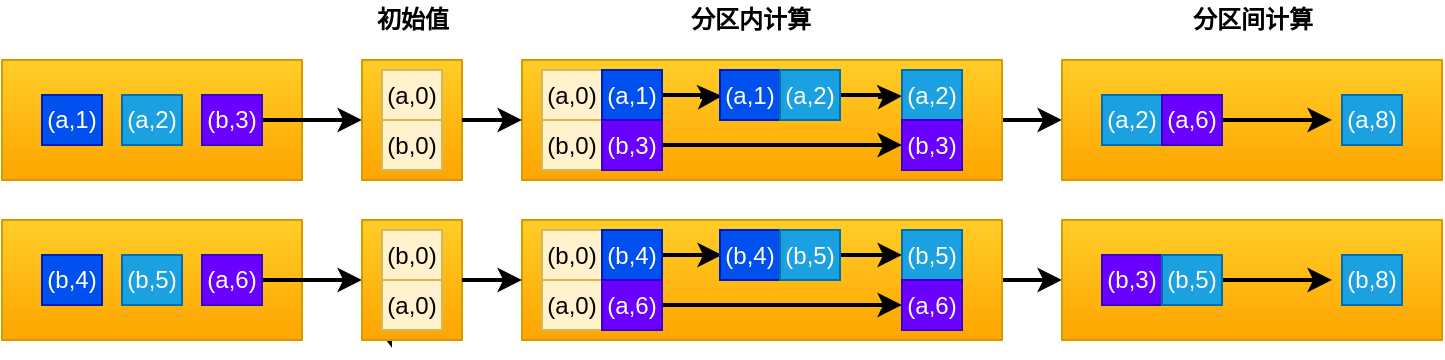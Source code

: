 <mxfile version="15.6.1" type="github">
  <diagram id="jaizZeg2m4h8z-fETQ2Q" name="第 1 页">
    <mxGraphModel dx="1038" dy="547" grid="1" gridSize="10" guides="1" tooltips="1" connect="1" arrows="1" fold="1" page="1" pageScale="1" pageWidth="827" pageHeight="1169" math="0" shadow="0">
      <root>
        <mxCell id="0" />
        <mxCell id="1" parent="0" />
        <mxCell id="z8crGelkCnJjQO6flF5Z-1" value="" style="rounded=0;whiteSpace=wrap;html=1;fillColor=#ffcd28;strokeColor=#d79b00;gradientColor=#ffa500;" parent="1" vertex="1">
          <mxGeometry x="40" y="170" width="150" height="60" as="geometry" />
        </mxCell>
        <mxCell id="z8crGelkCnJjQO6flF5Z-2" value="(a,1)" style="rounded=0;whiteSpace=wrap;html=1;fillColor=#0050ef;fontColor=#ffffff;strokeColor=#001DBC;" parent="1" vertex="1">
          <mxGeometry x="60" y="187.5" width="30" height="25" as="geometry" />
        </mxCell>
        <mxCell id="z8crGelkCnJjQO6flF5Z-5" value="(a,2)" style="rounded=0;whiteSpace=wrap;html=1;fillColor=#1ba1e2;fontColor=#ffffff;strokeColor=#006EAF;" parent="1" vertex="1">
          <mxGeometry x="100" y="187.5" width="30" height="25" as="geometry" />
        </mxCell>
        <mxCell id="z8crGelkCnJjQO6flF5Z-8" style="edgeStyle=orthogonalEdgeStyle;rounded=0;orthogonalLoop=1;jettySize=auto;html=1;exitX=1;exitY=0.5;exitDx=0;exitDy=0;entryX=0;entryY=0.5;entryDx=0;entryDy=0;strokeWidth=2;" parent="1" source="z8crGelkCnJjQO6flF5Z-6" target="z8crGelkCnJjQO6flF5Z-7" edge="1">
          <mxGeometry relative="1" as="geometry" />
        </mxCell>
        <mxCell id="z8crGelkCnJjQO6flF5Z-6" value="(b,3)" style="rounded=0;whiteSpace=wrap;html=1;fillColor=#6a00ff;fontColor=#ffffff;strokeColor=#3700CC;" parent="1" vertex="1">
          <mxGeometry x="140" y="187.5" width="30" height="25" as="geometry" />
        </mxCell>
        <mxCell id="z8crGelkCnJjQO6flF5Z-7" value="" style="rounded=0;whiteSpace=wrap;html=1;fillColor=#ffcd28;gradientColor=#ffa500;strokeColor=#d79b00;" parent="1" vertex="1">
          <mxGeometry x="220" y="170" width="50" height="60" as="geometry" />
        </mxCell>
        <mxCell id="z8crGelkCnJjQO6flF5Z-10" value="(b,0)" style="rounded=0;whiteSpace=wrap;html=1;fillColor=#fff2cc;strokeColor=#d6b656;" parent="1" vertex="1">
          <mxGeometry x="230" y="200" width="30" height="25" as="geometry" />
        </mxCell>
        <mxCell id="z8crGelkCnJjQO6flF5Z-11" value="(a,0)" style="rounded=0;whiteSpace=wrap;html=1;fillColor=#fff2cc;strokeColor=#d6b656;" parent="1" vertex="1">
          <mxGeometry x="230" y="175" width="30" height="25" as="geometry" />
        </mxCell>
        <mxCell id="Is7DLDFzpAOOIFQMmCOW-4" value="" style="edgeStyle=none;rounded=0;orthogonalLoop=1;jettySize=auto;html=1;strokeWidth=2;" edge="1" parent="1" source="z8crGelkCnJjQO6flF5Z-12" target="Is7DLDFzpAOOIFQMmCOW-1">
          <mxGeometry relative="1" as="geometry" />
        </mxCell>
        <mxCell id="z8crGelkCnJjQO6flF5Z-12" value="" style="rounded=0;whiteSpace=wrap;html=1;fillColor=#ffcd28;gradientColor=#ffa500;strokeColor=#d79b00;" parent="1" vertex="1">
          <mxGeometry x="300" y="170" width="240" height="60" as="geometry" />
        </mxCell>
        <mxCell id="z8crGelkCnJjQO6flF5Z-13" value="(a,0)" style="rounded=0;whiteSpace=wrap;html=1;fillColor=#fff2cc;strokeColor=#d6b656;" parent="1" vertex="1">
          <mxGeometry x="310" y="175" width="30" height="25" as="geometry" />
        </mxCell>
        <mxCell id="z8crGelkCnJjQO6flF5Z-16" value="" style="edgeStyle=orthogonalEdgeStyle;rounded=0;orthogonalLoop=1;jettySize=auto;html=1;strokeWidth=2;" parent="1" source="z8crGelkCnJjQO6flF5Z-14" edge="1">
          <mxGeometry relative="1" as="geometry">
            <mxPoint x="400" y="188" as="targetPoint" />
          </mxGeometry>
        </mxCell>
        <mxCell id="z8crGelkCnJjQO6flF5Z-14" value="(a,1)" style="rounded=0;whiteSpace=wrap;html=1;fillColor=#0050ef;fontColor=#ffffff;strokeColor=#001DBC;" parent="1" vertex="1">
          <mxGeometry x="340" y="175" width="30" height="25" as="geometry" />
        </mxCell>
        <mxCell id="z8crGelkCnJjQO6flF5Z-17" value="(a,1)" style="rounded=0;whiteSpace=wrap;html=1;fillColor=#0050ef;fontColor=#ffffff;strokeColor=#001DBC;" parent="1" vertex="1">
          <mxGeometry x="399" y="175" width="30" height="25" as="geometry" />
        </mxCell>
        <mxCell id="z8crGelkCnJjQO6flF5Z-20" value="" style="edgeStyle=orthogonalEdgeStyle;rounded=0;orthogonalLoop=1;jettySize=auto;html=1;strokeWidth=2;" parent="1" source="z8crGelkCnJjQO6flF5Z-18" edge="1">
          <mxGeometry relative="1" as="geometry">
            <mxPoint x="490" y="188" as="targetPoint" />
          </mxGeometry>
        </mxCell>
        <mxCell id="z8crGelkCnJjQO6flF5Z-18" value="(a,2)" style="rounded=0;whiteSpace=wrap;html=1;fillColor=#1ba1e2;fontColor=#ffffff;strokeColor=#006EAF;" parent="1" vertex="1">
          <mxGeometry x="429" y="175" width="30" height="25" as="geometry" />
        </mxCell>
        <mxCell id="z8crGelkCnJjQO6flF5Z-21" value="(a,2)" style="rounded=0;whiteSpace=wrap;html=1;fillColor=#1ba1e2;fontColor=#ffffff;strokeColor=#006EAF;" parent="1" vertex="1">
          <mxGeometry x="490" y="175" width="30" height="25" as="geometry" />
        </mxCell>
        <mxCell id="z8crGelkCnJjQO6flF5Z-22" value="(b,0)" style="rounded=0;whiteSpace=wrap;html=1;fillColor=#fff2cc;strokeColor=#d6b656;" parent="1" vertex="1">
          <mxGeometry x="310" y="200" width="30" height="25" as="geometry" />
        </mxCell>
        <mxCell id="z8crGelkCnJjQO6flF5Z-26" value="" style="edgeStyle=orthogonalEdgeStyle;rounded=0;orthogonalLoop=1;jettySize=auto;html=1;strokeWidth=2;entryX=0;entryY=0.5;entryDx=0;entryDy=0;" parent="1" source="z8crGelkCnJjQO6flF5Z-24" target="z8crGelkCnJjQO6flF5Z-27" edge="1">
          <mxGeometry relative="1" as="geometry" />
        </mxCell>
        <mxCell id="z8crGelkCnJjQO6flF5Z-24" value="(b,3)" style="rounded=0;whiteSpace=wrap;html=1;fillColor=#6a00ff;fontColor=#ffffff;strokeColor=#3700CC;" parent="1" vertex="1">
          <mxGeometry x="340" y="200" width="30" height="25" as="geometry" />
        </mxCell>
        <mxCell id="z8crGelkCnJjQO6flF5Z-27" value="(b,3)" style="rounded=0;whiteSpace=wrap;html=1;fillColor=#6a00ff;fontColor=#ffffff;strokeColor=#3700CC;" parent="1" vertex="1">
          <mxGeometry x="490" y="200" width="30" height="25" as="geometry" />
        </mxCell>
        <mxCell id="z8crGelkCnJjQO6flF5Z-28" value="" style="rounded=0;whiteSpace=wrap;html=1;fillColor=#ffcd28;gradientColor=#ffa500;strokeColor=#d79b00;" parent="1" vertex="1">
          <mxGeometry x="40" y="250" width="150" height="60" as="geometry" />
        </mxCell>
        <mxCell id="z8crGelkCnJjQO6flF5Z-29" value="(b,4)" style="rounded=0;whiteSpace=wrap;html=1;fillColor=#0050ef;fontColor=#ffffff;strokeColor=#001DBC;" parent="1" vertex="1">
          <mxGeometry x="60" y="267.5" width="30" height="25" as="geometry" />
        </mxCell>
        <mxCell id="z8crGelkCnJjQO6flF5Z-30" value="(b,5)" style="rounded=0;whiteSpace=wrap;html=1;fillColor=#1ba1e2;fontColor=#ffffff;strokeColor=#006EAF;" parent="1" vertex="1">
          <mxGeometry x="100" y="267.5" width="30" height="25" as="geometry" />
        </mxCell>
        <mxCell id="z8crGelkCnJjQO6flF5Z-31" style="edgeStyle=orthogonalEdgeStyle;rounded=0;orthogonalLoop=1;jettySize=auto;html=1;exitX=1;exitY=0.5;exitDx=0;exitDy=0;entryX=0;entryY=0.5;entryDx=0;entryDy=0;strokeWidth=2;" parent="1" source="z8crGelkCnJjQO6flF5Z-32" target="z8crGelkCnJjQO6flF5Z-33" edge="1">
          <mxGeometry relative="1" as="geometry" />
        </mxCell>
        <mxCell id="z8crGelkCnJjQO6flF5Z-32" value="(a,6)" style="rounded=0;whiteSpace=wrap;html=1;fillColor=#6a00ff;fontColor=#ffffff;strokeColor=#3700CC;" parent="1" vertex="1">
          <mxGeometry x="140" y="267.5" width="30" height="25" as="geometry" />
        </mxCell>
        <mxCell id="z8crGelkCnJjQO6flF5Z-57" style="edgeStyle=none;rounded=0;orthogonalLoop=1;jettySize=auto;html=1;strokeWidth=2;" parent="1" source="z8crGelkCnJjQO6flF5Z-33" edge="1">
          <mxGeometry relative="1" as="geometry">
            <mxPoint x="235" y="300" as="targetPoint" />
          </mxGeometry>
        </mxCell>
        <mxCell id="z8crGelkCnJjQO6flF5Z-33" value="" style="rounded=0;whiteSpace=wrap;html=1;fillColor=#ffcd28;gradientColor=#ffa500;strokeColor=#d79b00;" parent="1" vertex="1">
          <mxGeometry x="220" y="250" width="50" height="60" as="geometry" />
        </mxCell>
        <mxCell id="z8crGelkCnJjQO6flF5Z-34" value="(b,0)" style="rounded=0;whiteSpace=wrap;html=1;fillColor=#fff2cc;strokeColor=#d6b656;" parent="1" vertex="1">
          <mxGeometry x="230" y="255" width="30" height="25" as="geometry" />
        </mxCell>
        <mxCell id="z8crGelkCnJjQO6flF5Z-35" value="(a,0)" style="rounded=0;whiteSpace=wrap;html=1;fillColor=#fff2cc;strokeColor=#d6b656;" parent="1" vertex="1">
          <mxGeometry x="230" y="280" width="30" height="25" as="geometry" />
        </mxCell>
        <mxCell id="Is7DLDFzpAOOIFQMmCOW-3" value="" style="edgeStyle=none;rounded=0;orthogonalLoop=1;jettySize=auto;html=1;strokeWidth=2;" edge="1" parent="1" source="z8crGelkCnJjQO6flF5Z-36" target="Is7DLDFzpAOOIFQMmCOW-2">
          <mxGeometry relative="1" as="geometry" />
        </mxCell>
        <mxCell id="z8crGelkCnJjQO6flF5Z-36" value="" style="rounded=0;whiteSpace=wrap;html=1;fillColor=#ffcd28;gradientColor=#ffa500;strokeColor=#d79b00;" parent="1" vertex="1">
          <mxGeometry x="300" y="250" width="240" height="60" as="geometry" />
        </mxCell>
        <mxCell id="z8crGelkCnJjQO6flF5Z-37" value="(a,0)" style="rounded=0;whiteSpace=wrap;html=1;fillColor=#fff2cc;strokeColor=#d6b656;" parent="1" vertex="1">
          <mxGeometry x="310" y="280" width="30" height="25" as="geometry" />
        </mxCell>
        <mxCell id="z8crGelkCnJjQO6flF5Z-38" value="" style="edgeStyle=orthogonalEdgeStyle;rounded=0;orthogonalLoop=1;jettySize=auto;html=1;strokeWidth=2;" parent="1" edge="1">
          <mxGeometry relative="1" as="geometry">
            <mxPoint x="370" y="267.5" as="sourcePoint" />
            <mxPoint x="400" y="268" as="targetPoint" />
          </mxGeometry>
        </mxCell>
        <mxCell id="z8crGelkCnJjQO6flF5Z-41" value="" style="edgeStyle=orthogonalEdgeStyle;rounded=0;orthogonalLoop=1;jettySize=auto;html=1;strokeWidth=2;" parent="1" edge="1">
          <mxGeometry relative="1" as="geometry">
            <mxPoint x="459" y="267.5" as="sourcePoint" />
            <mxPoint x="490" y="268" as="targetPoint" />
          </mxGeometry>
        </mxCell>
        <mxCell id="z8crGelkCnJjQO6flF5Z-44" value="(b,0)" style="rounded=0;whiteSpace=wrap;html=1;fillColor=#fff2cc;strokeColor=#d6b656;" parent="1" vertex="1">
          <mxGeometry x="310" y="255" width="30" height="25" as="geometry" />
        </mxCell>
        <mxCell id="z8crGelkCnJjQO6flF5Z-45" value="" style="edgeStyle=orthogonalEdgeStyle;rounded=0;orthogonalLoop=1;jettySize=auto;html=1;strokeWidth=2;entryX=0;entryY=0.5;entryDx=0;entryDy=0;" parent="1" edge="1">
          <mxGeometry relative="1" as="geometry">
            <mxPoint x="370" y="292.5" as="sourcePoint" />
            <mxPoint x="490" y="292.5" as="targetPoint" />
          </mxGeometry>
        </mxCell>
        <mxCell id="z8crGelkCnJjQO6flF5Z-48" value="(b,4)" style="rounded=0;whiteSpace=wrap;html=1;fillColor=#0050ef;fontColor=#ffffff;strokeColor=#001DBC;" parent="1" vertex="1">
          <mxGeometry x="340" y="255" width="30" height="25" as="geometry" />
        </mxCell>
        <mxCell id="z8crGelkCnJjQO6flF5Z-50" value="(b,4)" style="rounded=0;whiteSpace=wrap;html=1;fillColor=#0050ef;fontColor=#ffffff;strokeColor=#001DBC;" parent="1" vertex="1">
          <mxGeometry x="399" y="255" width="30" height="25" as="geometry" />
        </mxCell>
        <mxCell id="z8crGelkCnJjQO6flF5Z-51" value="(b,5)" style="rounded=0;whiteSpace=wrap;html=1;fillColor=#1ba1e2;fontColor=#ffffff;strokeColor=#006EAF;" parent="1" vertex="1">
          <mxGeometry x="429" y="255" width="30" height="25" as="geometry" />
        </mxCell>
        <mxCell id="z8crGelkCnJjQO6flF5Z-52" value="(b,5)" style="rounded=0;whiteSpace=wrap;html=1;fillColor=#1ba1e2;fontColor=#ffffff;strokeColor=#006EAF;" parent="1" vertex="1">
          <mxGeometry x="490" y="255" width="30" height="25" as="geometry" />
        </mxCell>
        <mxCell id="z8crGelkCnJjQO6flF5Z-53" value="(a,6)" style="rounded=0;whiteSpace=wrap;html=1;fillColor=#6a00ff;fontColor=#ffffff;strokeColor=#3700CC;" parent="1" vertex="1">
          <mxGeometry x="340" y="280" width="30" height="25" as="geometry" />
        </mxCell>
        <mxCell id="z8crGelkCnJjQO6flF5Z-54" value="(a,6)" style="rounded=0;whiteSpace=wrap;html=1;fillColor=#6a00ff;fontColor=#ffffff;strokeColor=#3700CC;" parent="1" vertex="1">
          <mxGeometry x="490" y="280" width="30" height="25" as="geometry" />
        </mxCell>
        <mxCell id="z8crGelkCnJjQO6flF5Z-55" style="rounded=0;orthogonalLoop=1;jettySize=auto;html=1;entryX=0;entryY=0.5;entryDx=0;entryDy=0;strokeWidth=2;exitX=1;exitY=0.5;exitDx=0;exitDy=0;" parent="1" source="z8crGelkCnJjQO6flF5Z-7" target="z8crGelkCnJjQO6flF5Z-12" edge="1">
          <mxGeometry relative="1" as="geometry">
            <mxPoint x="280" y="200" as="sourcePoint" />
            <mxPoint x="210" y="200" as="targetPoint" />
          </mxGeometry>
        </mxCell>
        <mxCell id="z8crGelkCnJjQO6flF5Z-58" style="rounded=0;orthogonalLoop=1;jettySize=auto;html=1;entryX=0;entryY=0.5;entryDx=0;entryDy=0;strokeWidth=2;" parent="1" source="z8crGelkCnJjQO6flF5Z-33" target="z8crGelkCnJjQO6flF5Z-36" edge="1">
          <mxGeometry relative="1" as="geometry">
            <mxPoint x="270" y="210" as="sourcePoint" />
            <mxPoint x="310" y="210" as="targetPoint" />
          </mxGeometry>
        </mxCell>
        <mxCell id="Is7DLDFzpAOOIFQMmCOW-1" value="" style="rounded=0;whiteSpace=wrap;html=1;fillColor=#ffcd28;gradientColor=#ffa500;strokeColor=#d79b00;" vertex="1" parent="1">
          <mxGeometry x="570" y="170" width="190" height="60" as="geometry" />
        </mxCell>
        <mxCell id="Is7DLDFzpAOOIFQMmCOW-2" value="" style="rounded=0;whiteSpace=wrap;html=1;fillColor=#ffcd28;gradientColor=#ffa500;strokeColor=#d79b00;" vertex="1" parent="1">
          <mxGeometry x="570" y="250" width="190" height="60" as="geometry" />
        </mxCell>
        <mxCell id="Is7DLDFzpAOOIFQMmCOW-5" value="(a,2)" style="rounded=0;whiteSpace=wrap;html=1;fillColor=#1ba1e2;fontColor=#ffffff;strokeColor=#006EAF;" vertex="1" parent="1">
          <mxGeometry x="590" y="187.5" width="30" height="25" as="geometry" />
        </mxCell>
        <mxCell id="Is7DLDFzpAOOIFQMmCOW-9" value="" style="edgeStyle=none;rounded=0;orthogonalLoop=1;jettySize=auto;html=1;strokeWidth=2;" edge="1" parent="1" source="Is7DLDFzpAOOIFQMmCOW-7">
          <mxGeometry relative="1" as="geometry">
            <mxPoint x="705" y="200" as="targetPoint" />
          </mxGeometry>
        </mxCell>
        <mxCell id="Is7DLDFzpAOOIFQMmCOW-7" value="(a,6)" style="rounded=0;whiteSpace=wrap;html=1;fillColor=#6a00ff;fontColor=#ffffff;strokeColor=#3700CC;" vertex="1" parent="1">
          <mxGeometry x="620" y="187.5" width="30" height="25" as="geometry" />
        </mxCell>
        <mxCell id="Is7DLDFzpAOOIFQMmCOW-10" value="(b,3)" style="rounded=0;whiteSpace=wrap;html=1;fillColor=#6a00ff;fontColor=#ffffff;strokeColor=#3700CC;" vertex="1" parent="1">
          <mxGeometry x="590" y="267.5" width="30" height="25" as="geometry" />
        </mxCell>
        <mxCell id="Is7DLDFzpAOOIFQMmCOW-13" value="" style="edgeStyle=none;rounded=0;orthogonalLoop=1;jettySize=auto;html=1;strokeWidth=2;" edge="1" parent="1" source="Is7DLDFzpAOOIFQMmCOW-11">
          <mxGeometry relative="1" as="geometry">
            <mxPoint x="705" y="280" as="targetPoint" />
          </mxGeometry>
        </mxCell>
        <mxCell id="Is7DLDFzpAOOIFQMmCOW-11" value="(b,5)" style="rounded=0;whiteSpace=wrap;html=1;fillColor=#1ba1e2;fontColor=#ffffff;strokeColor=#006EAF;" vertex="1" parent="1">
          <mxGeometry x="620" y="267.5" width="30" height="25" as="geometry" />
        </mxCell>
        <mxCell id="Is7DLDFzpAOOIFQMmCOW-14" value="(a,8)" style="rounded=0;whiteSpace=wrap;html=1;fillColor=#1ba1e2;fontColor=#ffffff;strokeColor=#006EAF;" vertex="1" parent="1">
          <mxGeometry x="710" y="187.5" width="30" height="25" as="geometry" />
        </mxCell>
        <mxCell id="Is7DLDFzpAOOIFQMmCOW-15" value="(b,8)" style="rounded=0;whiteSpace=wrap;html=1;fillColor=#1ba1e2;fontColor=#ffffff;strokeColor=#006EAF;" vertex="1" parent="1">
          <mxGeometry x="710" y="267.5" width="30" height="25" as="geometry" />
        </mxCell>
        <mxCell id="Is7DLDFzpAOOIFQMmCOW-16" value="&lt;b&gt;初始值&lt;/b&gt;" style="text;html=1;resizable=0;autosize=1;align=center;verticalAlign=middle;points=[];fillColor=none;strokeColor=none;rounded=0;" vertex="1" parent="1">
          <mxGeometry x="220" y="140" width="50" height="20" as="geometry" />
        </mxCell>
        <mxCell id="Is7DLDFzpAOOIFQMmCOW-17" value="&lt;b&gt;分区内计算&lt;/b&gt;" style="text;html=1;resizable=0;autosize=1;align=center;verticalAlign=middle;points=[];fillColor=none;strokeColor=none;rounded=0;" vertex="1" parent="1">
          <mxGeometry x="374" y="140" width="80" height="20" as="geometry" />
        </mxCell>
        <mxCell id="Is7DLDFzpAOOIFQMmCOW-18" value="&lt;b&gt;分区间计算&lt;/b&gt;" style="text;html=1;resizable=0;autosize=1;align=center;verticalAlign=middle;points=[];fillColor=none;strokeColor=none;rounded=0;" vertex="1" parent="1">
          <mxGeometry x="625" y="140" width="80" height="20" as="geometry" />
        </mxCell>
      </root>
    </mxGraphModel>
  </diagram>
</mxfile>

